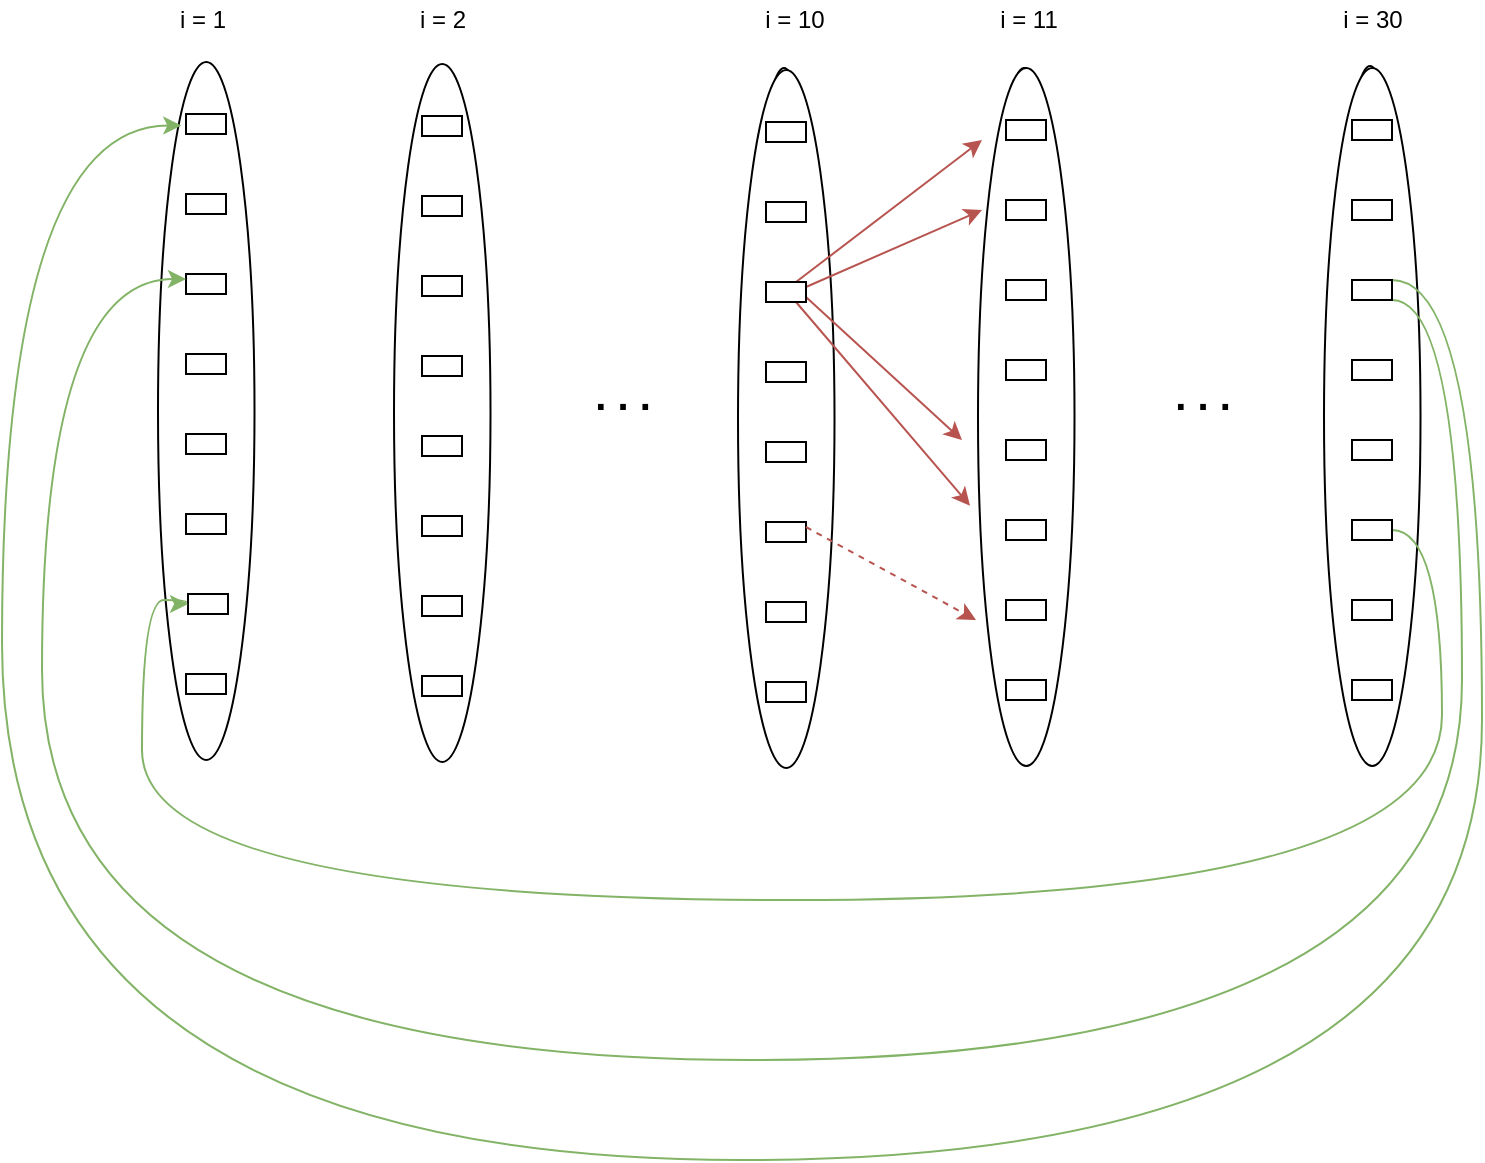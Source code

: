 <mxfile version="13.6.5" type="device"><diagram id="ZnREhYXAYAW4FPM3X5D8" name="Page-1"><mxGraphModel dx="588" dy="813" grid="1" gridSize="10" guides="1" tooltips="1" connect="1" arrows="1" fold="1" page="1" pageScale="1" pageWidth="827" pageHeight="1169" math="0" shadow="0"><root><mxCell id="0"/><mxCell id="1" parent="0"/><mxCell id="P-QBrWApkDYs9Jt_bTCx-66" value="" style="ellipse;whiteSpace=wrap;html=1;rotation=-90;" vertex="1" parent="1"><mxGeometry x="-52.37" y="351.38" width="349" height="48.25" as="geometry"/></mxCell><mxCell id="P-QBrWApkDYs9Jt_bTCx-67" value="" style="ellipse;whiteSpace=wrap;html=1;rotation=-90;" vertex="1" parent="1"><mxGeometry x="106" y="325" width="270" height="30" as="geometry"/></mxCell><mxCell id="P-QBrWApkDYs9Jt_bTCx-68" value="" style="ellipse;whiteSpace=wrap;html=1;rotation=-90;" vertex="1" parent="1"><mxGeometry x="276" y="324" width="270" height="30" as="geometry"/></mxCell><mxCell id="P-QBrWApkDYs9Jt_bTCx-69" value="" style="ellipse;whiteSpace=wrap;html=1;rotation=-90;" vertex="1" parent="1"><mxGeometry x="396" y="324" width="270" height="30" as="geometry"/></mxCell><mxCell id="P-QBrWApkDYs9Jt_bTCx-70" value="" style="ellipse;whiteSpace=wrap;html=1;rotation=-90;" vertex="1" parent="1"><mxGeometry x="569" y="323" width="270" height="30" as="geometry"/></mxCell><mxCell id="P-QBrWApkDYs9Jt_bTCx-71" value="" style="rounded=0;whiteSpace=wrap;html=1;" vertex="1" parent="1"><mxGeometry x="112" y="227" width="20" height="10" as="geometry"/></mxCell><mxCell id="P-QBrWApkDYs9Jt_bTCx-72" value="" style="rounded=0;whiteSpace=wrap;html=1;" vertex="1" parent="1"><mxGeometry x="112" y="267" width="20" height="10" as="geometry"/></mxCell><mxCell id="P-QBrWApkDYs9Jt_bTCx-73" value="" style="rounded=0;whiteSpace=wrap;html=1;" vertex="1" parent="1"><mxGeometry x="112" y="307" width="20" height="10" as="geometry"/></mxCell><mxCell id="P-QBrWApkDYs9Jt_bTCx-74" value="" style="rounded=0;whiteSpace=wrap;html=1;" vertex="1" parent="1"><mxGeometry x="112" y="347" width="20" height="10" as="geometry"/></mxCell><mxCell id="P-QBrWApkDYs9Jt_bTCx-75" value="" style="rounded=0;whiteSpace=wrap;html=1;" vertex="1" parent="1"><mxGeometry x="112" y="387" width="20" height="10" as="geometry"/></mxCell><mxCell id="P-QBrWApkDYs9Jt_bTCx-76" value="" style="rounded=0;whiteSpace=wrap;html=1;" vertex="1" parent="1"><mxGeometry x="112" y="427" width="20" height="10" as="geometry"/></mxCell><mxCell id="P-QBrWApkDYs9Jt_bTCx-77" value="" style="rounded=0;whiteSpace=wrap;html=1;" vertex="1" parent="1"><mxGeometry x="113" y="467" width="20" height="10" as="geometry"/></mxCell><mxCell id="P-QBrWApkDYs9Jt_bTCx-78" value="" style="rounded=0;whiteSpace=wrap;html=1;" vertex="1" parent="1"><mxGeometry x="112" y="507" width="20" height="10" as="geometry"/></mxCell><mxCell id="P-QBrWApkDYs9Jt_bTCx-82" value="" style="ellipse;whiteSpace=wrap;html=1;rotation=-90;" vertex="1" parent="1"><mxGeometry x="65.63" y="352.38" width="349" height="48.25" as="geometry"/></mxCell><mxCell id="P-QBrWApkDYs9Jt_bTCx-83" value="" style="rounded=0;whiteSpace=wrap;html=1;" vertex="1" parent="1"><mxGeometry x="230" y="228" width="20" height="10" as="geometry"/></mxCell><mxCell id="P-QBrWApkDYs9Jt_bTCx-84" value="" style="rounded=0;whiteSpace=wrap;html=1;" vertex="1" parent="1"><mxGeometry x="230" y="268" width="20" height="10" as="geometry"/></mxCell><mxCell id="P-QBrWApkDYs9Jt_bTCx-85" value="" style="rounded=0;whiteSpace=wrap;html=1;" vertex="1" parent="1"><mxGeometry x="230" y="308" width="20" height="10" as="geometry"/></mxCell><mxCell id="P-QBrWApkDYs9Jt_bTCx-86" value="" style="rounded=0;whiteSpace=wrap;html=1;" vertex="1" parent="1"><mxGeometry x="230" y="348" width="20" height="10" as="geometry"/></mxCell><mxCell id="P-QBrWApkDYs9Jt_bTCx-87" value="" style="rounded=0;whiteSpace=wrap;html=1;" vertex="1" parent="1"><mxGeometry x="230" y="388" width="20" height="10" as="geometry"/></mxCell><mxCell id="P-QBrWApkDYs9Jt_bTCx-88" value="" style="rounded=0;whiteSpace=wrap;html=1;" vertex="1" parent="1"><mxGeometry x="230" y="428" width="20" height="10" as="geometry"/></mxCell><mxCell id="P-QBrWApkDYs9Jt_bTCx-89" value="" style="rounded=0;whiteSpace=wrap;html=1;" vertex="1" parent="1"><mxGeometry x="230" y="468" width="20" height="10" as="geometry"/></mxCell><mxCell id="P-QBrWApkDYs9Jt_bTCx-90" value="" style="rounded=0;whiteSpace=wrap;html=1;" vertex="1" parent="1"><mxGeometry x="230" y="508" width="20" height="10" as="geometry"/></mxCell><mxCell id="P-QBrWApkDYs9Jt_bTCx-91" value="" style="ellipse;whiteSpace=wrap;html=1;rotation=-90;" vertex="1" parent="1"><mxGeometry x="237.63" y="355.38" width="349" height="48.25" as="geometry"/></mxCell><mxCell id="P-QBrWApkDYs9Jt_bTCx-92" value="" style="rounded=0;whiteSpace=wrap;html=1;" vertex="1" parent="1"><mxGeometry x="402" y="231" width="20" height="10" as="geometry"/></mxCell><mxCell id="P-QBrWApkDYs9Jt_bTCx-93" value="" style="rounded=0;whiteSpace=wrap;html=1;" vertex="1" parent="1"><mxGeometry x="402" y="271" width="20" height="10" as="geometry"/></mxCell><mxCell id="P-QBrWApkDYs9Jt_bTCx-94" style="edgeStyle=none;rounded=0;orthogonalLoop=1;jettySize=auto;html=1;exitX=0.75;exitY=0;exitDx=0;exitDy=0;fillColor=#f8cecc;strokeColor=#b85450;" edge="1" parent="1" source="P-QBrWApkDYs9Jt_bTCx-98"><mxGeometry relative="1" as="geometry"><mxPoint x="510" y="240" as="targetPoint"/></mxGeometry></mxCell><mxCell id="P-QBrWApkDYs9Jt_bTCx-95" style="edgeStyle=none;rounded=0;orthogonalLoop=1;jettySize=auto;html=1;exitX=1;exitY=0.25;exitDx=0;exitDy=0;fillColor=#f8cecc;strokeColor=#b85450;" edge="1" parent="1" source="P-QBrWApkDYs9Jt_bTCx-98"><mxGeometry relative="1" as="geometry"><mxPoint x="510" y="275" as="targetPoint"/></mxGeometry></mxCell><mxCell id="P-QBrWApkDYs9Jt_bTCx-96" style="edgeStyle=none;rounded=0;orthogonalLoop=1;jettySize=auto;html=1;exitX=1;exitY=0.75;exitDx=0;exitDy=0;fillColor=#f8cecc;strokeColor=#b85450;" edge="1" parent="1" source="P-QBrWApkDYs9Jt_bTCx-98"><mxGeometry relative="1" as="geometry"><mxPoint x="500" y="390" as="targetPoint"/></mxGeometry></mxCell><mxCell id="P-QBrWApkDYs9Jt_bTCx-97" style="edgeStyle=none;rounded=0;orthogonalLoop=1;jettySize=auto;html=1;exitX=0.75;exitY=1;exitDx=0;exitDy=0;entryX=0.373;entryY=-0.083;entryDx=0;entryDy=0;entryPerimeter=0;fillColor=#f8cecc;strokeColor=#b85450;" edge="1" parent="1" source="P-QBrWApkDYs9Jt_bTCx-98" target="P-QBrWApkDYs9Jt_bTCx-104"><mxGeometry relative="1" as="geometry"/></mxCell><mxCell id="P-QBrWApkDYs9Jt_bTCx-98" value="" style="rounded=0;whiteSpace=wrap;html=1;" vertex="1" parent="1"><mxGeometry x="402" y="311" width="20" height="10" as="geometry"/></mxCell><mxCell id="P-QBrWApkDYs9Jt_bTCx-99" value="" style="rounded=0;whiteSpace=wrap;html=1;" vertex="1" parent="1"><mxGeometry x="402" y="351" width="20" height="10" as="geometry"/></mxCell><mxCell id="P-QBrWApkDYs9Jt_bTCx-100" value="" style="rounded=0;whiteSpace=wrap;html=1;" vertex="1" parent="1"><mxGeometry x="402" y="391" width="20" height="10" as="geometry"/></mxCell><mxCell id="P-QBrWApkDYs9Jt_bTCx-101" value="" style="rounded=0;whiteSpace=wrap;html=1;" vertex="1" parent="1"><mxGeometry x="402" y="431" width="20" height="10" as="geometry"/></mxCell><mxCell id="P-QBrWApkDYs9Jt_bTCx-102" value="" style="rounded=0;whiteSpace=wrap;html=1;" vertex="1" parent="1"><mxGeometry x="402" y="471" width="20" height="10" as="geometry"/></mxCell><mxCell id="P-QBrWApkDYs9Jt_bTCx-103" value="" style="rounded=0;whiteSpace=wrap;html=1;" vertex="1" parent="1"><mxGeometry x="402" y="511" width="20" height="10" as="geometry"/></mxCell><mxCell id="P-QBrWApkDYs9Jt_bTCx-104" value="" style="ellipse;whiteSpace=wrap;html=1;rotation=-90;" vertex="1" parent="1"><mxGeometry x="357.63" y="354.38" width="349" height="48.25" as="geometry"/></mxCell><mxCell id="P-QBrWApkDYs9Jt_bTCx-105" value="" style="rounded=0;whiteSpace=wrap;html=1;" vertex="1" parent="1"><mxGeometry x="522" y="230" width="20" height="10" as="geometry"/></mxCell><mxCell id="P-QBrWApkDYs9Jt_bTCx-106" value="" style="rounded=0;whiteSpace=wrap;html=1;" vertex="1" parent="1"><mxGeometry x="522" y="270" width="20" height="10" as="geometry"/></mxCell><mxCell id="P-QBrWApkDYs9Jt_bTCx-107" value="" style="rounded=0;whiteSpace=wrap;html=1;" vertex="1" parent="1"><mxGeometry x="522" y="310" width="20" height="10" as="geometry"/></mxCell><mxCell id="P-QBrWApkDYs9Jt_bTCx-108" value="" style="rounded=0;whiteSpace=wrap;html=1;" vertex="1" parent="1"><mxGeometry x="522" y="350" width="20" height="10" as="geometry"/></mxCell><mxCell id="P-QBrWApkDYs9Jt_bTCx-109" value="" style="rounded=0;whiteSpace=wrap;html=1;" vertex="1" parent="1"><mxGeometry x="522" y="390" width="20" height="10" as="geometry"/></mxCell><mxCell id="P-QBrWApkDYs9Jt_bTCx-110" style="edgeStyle=none;rounded=0;orthogonalLoop=1;jettySize=auto;html=1;exitX=1;exitY=0.25;exitDx=0;exitDy=0;dashed=1;fillColor=#f8cecc;strokeColor=#b85450;" edge="1" parent="1" source="P-QBrWApkDYs9Jt_bTCx-101"><mxGeometry relative="1" as="geometry"><mxPoint x="427" y="435" as="sourcePoint"/><mxPoint x="507" y="480" as="targetPoint"/></mxGeometry></mxCell><mxCell id="P-QBrWApkDYs9Jt_bTCx-111" value="" style="rounded=0;whiteSpace=wrap;html=1;" vertex="1" parent="1"><mxGeometry x="522" y="430" width="20" height="10" as="geometry"/></mxCell><mxCell id="P-QBrWApkDYs9Jt_bTCx-112" value="" style="rounded=0;whiteSpace=wrap;html=1;" vertex="1" parent="1"><mxGeometry x="522" y="470" width="20" height="10" as="geometry"/></mxCell><mxCell id="P-QBrWApkDYs9Jt_bTCx-113" value="" style="rounded=0;whiteSpace=wrap;html=1;" vertex="1" parent="1"><mxGeometry x="522" y="510" width="20" height="10" as="geometry"/></mxCell><mxCell id="P-QBrWApkDYs9Jt_bTCx-114" value="" style="ellipse;whiteSpace=wrap;html=1;rotation=-90;" vertex="1" parent="1"><mxGeometry x="530.63" y="354.38" width="349" height="48.25" as="geometry"/></mxCell><mxCell id="P-QBrWApkDYs9Jt_bTCx-115" style="rounded=0;orthogonalLoop=1;jettySize=auto;html=1;fillColor=#d5e8d4;strokeColor=#82b366;exitX=1;exitY=1;exitDx=0;exitDy=0;edgeStyle=orthogonalEdgeStyle;curved=1;entryX=0;entryY=0.25;entryDx=0;entryDy=0;exitPerimeter=0;" edge="1" parent="1" source="P-QBrWApkDYs9Jt_bTCx-119" target="P-QBrWApkDYs9Jt_bTCx-73"><mxGeometry relative="1" as="geometry"><mxPoint x="50" y="340" as="targetPoint"/><Array as="points"><mxPoint x="750" y="320"/><mxPoint x="750" y="700"/><mxPoint x="40" y="700"/><mxPoint x="40" y="309"/></Array></mxGeometry></mxCell><mxCell id="P-QBrWApkDYs9Jt_bTCx-116" value="" style="rounded=0;whiteSpace=wrap;html=1;" vertex="1" parent="1"><mxGeometry x="695" y="230" width="20" height="10" as="geometry"/></mxCell><mxCell id="P-QBrWApkDYs9Jt_bTCx-117" style="edgeStyle=orthogonalEdgeStyle;rounded=0;orthogonalLoop=1;jettySize=auto;html=1;exitX=1;exitY=0;exitDx=0;exitDy=0;fillColor=#d5e8d4;strokeColor=#82b366;curved=1;entryX=0.909;entryY=0.241;entryDx=0;entryDy=0;entryPerimeter=0;" edge="1" parent="1" source="P-QBrWApkDYs9Jt_bTCx-119" target="P-QBrWApkDYs9Jt_bTCx-66"><mxGeometry relative="1" as="geometry"><mxPoint x="70" y="220" as="targetPoint"/><Array as="points"><mxPoint x="760" y="310"/><mxPoint x="760" y="750"/><mxPoint x="20" y="750"/><mxPoint x="20" y="233"/></Array></mxGeometry></mxCell><mxCell id="P-QBrWApkDYs9Jt_bTCx-118" value="" style="rounded=0;whiteSpace=wrap;html=1;" vertex="1" parent="1"><mxGeometry x="695" y="270" width="20" height="10" as="geometry"/></mxCell><mxCell id="P-QBrWApkDYs9Jt_bTCx-119" value="" style="rounded=0;whiteSpace=wrap;html=1;" vertex="1" parent="1"><mxGeometry x="695" y="310" width="20" height="10" as="geometry"/></mxCell><mxCell id="P-QBrWApkDYs9Jt_bTCx-120" style="edgeStyle=orthogonalEdgeStyle;rounded=0;orthogonalLoop=1;jettySize=auto;html=1;exitX=1;exitY=0.5;exitDx=0;exitDy=0;fillColor=#d5e8d4;strokeColor=#82b366;curved=1;entryX=0;entryY=0.5;entryDx=0;entryDy=0;" edge="1" parent="1" source="P-QBrWApkDYs9Jt_bTCx-123" target="P-QBrWApkDYs9Jt_bTCx-77"><mxGeometry relative="1" as="geometry"><mxPoint x="70" y="470" as="targetPoint"/><Array as="points"><mxPoint x="740" y="435"/><mxPoint x="740" y="620"/><mxPoint x="90" y="620"/><mxPoint x="90" y="470"/><mxPoint x="112" y="470"/><mxPoint x="112" y="472"/></Array></mxGeometry></mxCell><mxCell id="P-QBrWApkDYs9Jt_bTCx-121" value="" style="rounded=0;whiteSpace=wrap;html=1;" vertex="1" parent="1"><mxGeometry x="695" y="350" width="20" height="10" as="geometry"/></mxCell><mxCell id="P-QBrWApkDYs9Jt_bTCx-122" value="" style="rounded=0;whiteSpace=wrap;html=1;" vertex="1" parent="1"><mxGeometry x="695" y="390" width="20" height="10" as="geometry"/></mxCell><mxCell id="P-QBrWApkDYs9Jt_bTCx-123" value="" style="rounded=0;whiteSpace=wrap;html=1;" vertex="1" parent="1"><mxGeometry x="695" y="430" width="20" height="10" as="geometry"/></mxCell><mxCell id="P-QBrWApkDYs9Jt_bTCx-124" value="" style="rounded=0;whiteSpace=wrap;html=1;" vertex="1" parent="1"><mxGeometry x="695" y="470" width="20" height="10" as="geometry"/></mxCell><mxCell id="P-QBrWApkDYs9Jt_bTCx-125" value="" style="rounded=0;whiteSpace=wrap;html=1;" vertex="1" parent="1"><mxGeometry x="695" y="510" width="20" height="10" as="geometry"/></mxCell><mxCell id="P-QBrWApkDYs9Jt_bTCx-126" value="i = 1" style="text;html=1;align=center;verticalAlign=middle;resizable=0;points=[];autosize=1;" vertex="1" parent="1"><mxGeometry x="100" y="170" width="40" height="20" as="geometry"/></mxCell><mxCell id="P-QBrWApkDYs9Jt_bTCx-127" value="i = 2" style="text;html=1;align=center;verticalAlign=middle;resizable=0;points=[];autosize=1;" vertex="1" parent="1"><mxGeometry x="220" y="170" width="40" height="20" as="geometry"/></mxCell><mxCell id="P-QBrWApkDYs9Jt_bTCx-128" value="i = 10" style="text;html=1;align=center;verticalAlign=middle;resizable=0;points=[];autosize=1;" vertex="1" parent="1"><mxGeometry x="391" y="170" width="50" height="20" as="geometry"/></mxCell><mxCell id="P-QBrWApkDYs9Jt_bTCx-129" value="i = 11" style="text;html=1;align=center;verticalAlign=middle;resizable=0;points=[];autosize=1;" vertex="1" parent="1"><mxGeometry x="512.63" y="170" width="40" height="20" as="geometry"/></mxCell><mxCell id="P-QBrWApkDYs9Jt_bTCx-130" value="i = 30" style="text;html=1;align=center;verticalAlign=middle;resizable=0;points=[];autosize=1;" vertex="1" parent="1"><mxGeometry x="680.13" y="170" width="50" height="20" as="geometry"/></mxCell><mxCell id="P-QBrWApkDYs9Jt_bTCx-134" value="&lt;font size=&quot;1&quot;&gt;&lt;b style=&quot;font-size: 20px&quot;&gt;. . .&lt;/b&gt;&lt;/font&gt;" style="text;html=1;align=center;verticalAlign=middle;resizable=0;points=[];autosize=1;" vertex="1" parent="1"><mxGeometry x="310" y="357" width="40" height="20" as="geometry"/></mxCell><mxCell id="P-QBrWApkDYs9Jt_bTCx-135" value="&lt;font size=&quot;1&quot;&gt;&lt;b style=&quot;font-size: 20px&quot;&gt;. . .&lt;/b&gt;&lt;/font&gt;" style="text;html=1;align=center;verticalAlign=middle;resizable=0;points=[];autosize=1;" vertex="1" parent="1"><mxGeometry x="600" y="357" width="40" height="20" as="geometry"/></mxCell></root></mxGraphModel></diagram></mxfile>